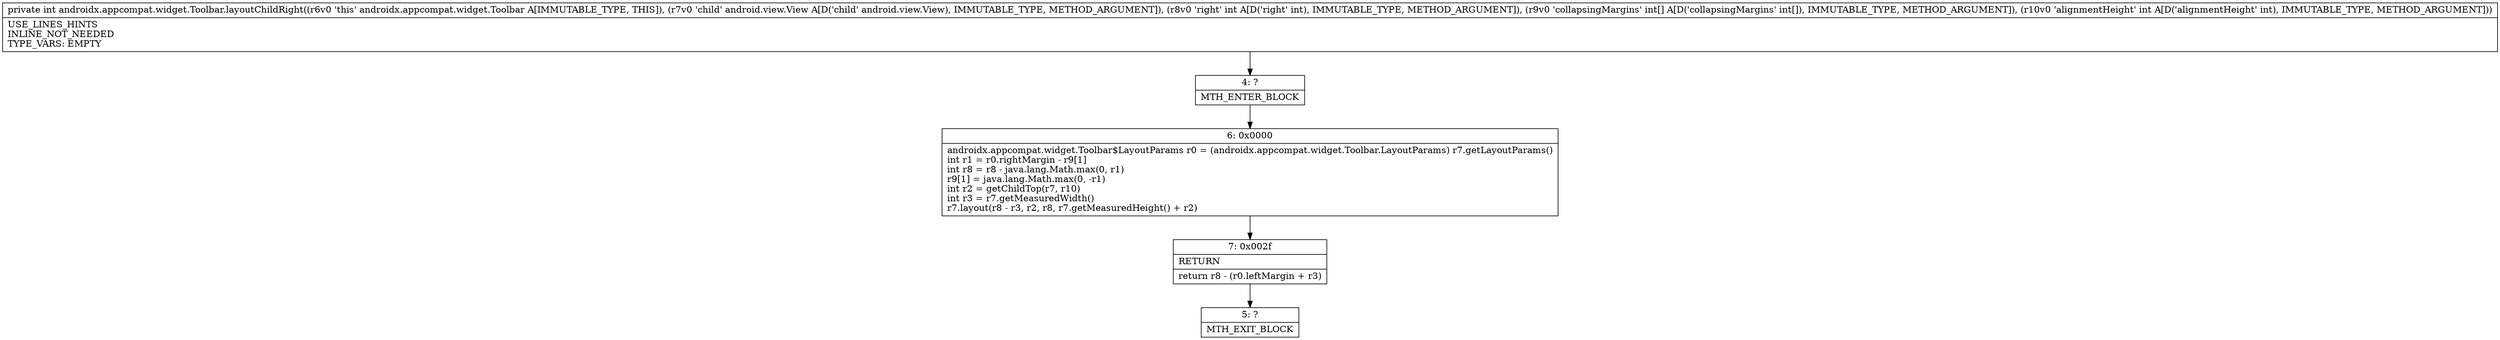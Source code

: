 digraph "CFG forandroidx.appcompat.widget.Toolbar.layoutChildRight(Landroid\/view\/View;I[II)I" {
Node_4 [shape=record,label="{4\:\ ?|MTH_ENTER_BLOCK\l}"];
Node_6 [shape=record,label="{6\:\ 0x0000|androidx.appcompat.widget.Toolbar$LayoutParams r0 = (androidx.appcompat.widget.Toolbar.LayoutParams) r7.getLayoutParams()\lint r1 = r0.rightMargin \- r9[1]\lint r8 = r8 \- java.lang.Math.max(0, r1)\lr9[1] = java.lang.Math.max(0, \-r1)\lint r2 = getChildTop(r7, r10)\lint r3 = r7.getMeasuredWidth()\lr7.layout(r8 \- r3, r2, r8, r7.getMeasuredHeight() + r2)\l}"];
Node_7 [shape=record,label="{7\:\ 0x002f|RETURN\l|return r8 \- (r0.leftMargin + r3)\l}"];
Node_5 [shape=record,label="{5\:\ ?|MTH_EXIT_BLOCK\l}"];
MethodNode[shape=record,label="{private int androidx.appcompat.widget.Toolbar.layoutChildRight((r6v0 'this' androidx.appcompat.widget.Toolbar A[IMMUTABLE_TYPE, THIS]), (r7v0 'child' android.view.View A[D('child' android.view.View), IMMUTABLE_TYPE, METHOD_ARGUMENT]), (r8v0 'right' int A[D('right' int), IMMUTABLE_TYPE, METHOD_ARGUMENT]), (r9v0 'collapsingMargins' int[] A[D('collapsingMargins' int[]), IMMUTABLE_TYPE, METHOD_ARGUMENT]), (r10v0 'alignmentHeight' int A[D('alignmentHeight' int), IMMUTABLE_TYPE, METHOD_ARGUMENT]))  | USE_LINES_HINTS\lINLINE_NOT_NEEDED\lTYPE_VARS: EMPTY\l}"];
MethodNode -> Node_4;Node_4 -> Node_6;
Node_6 -> Node_7;
Node_7 -> Node_5;
}


